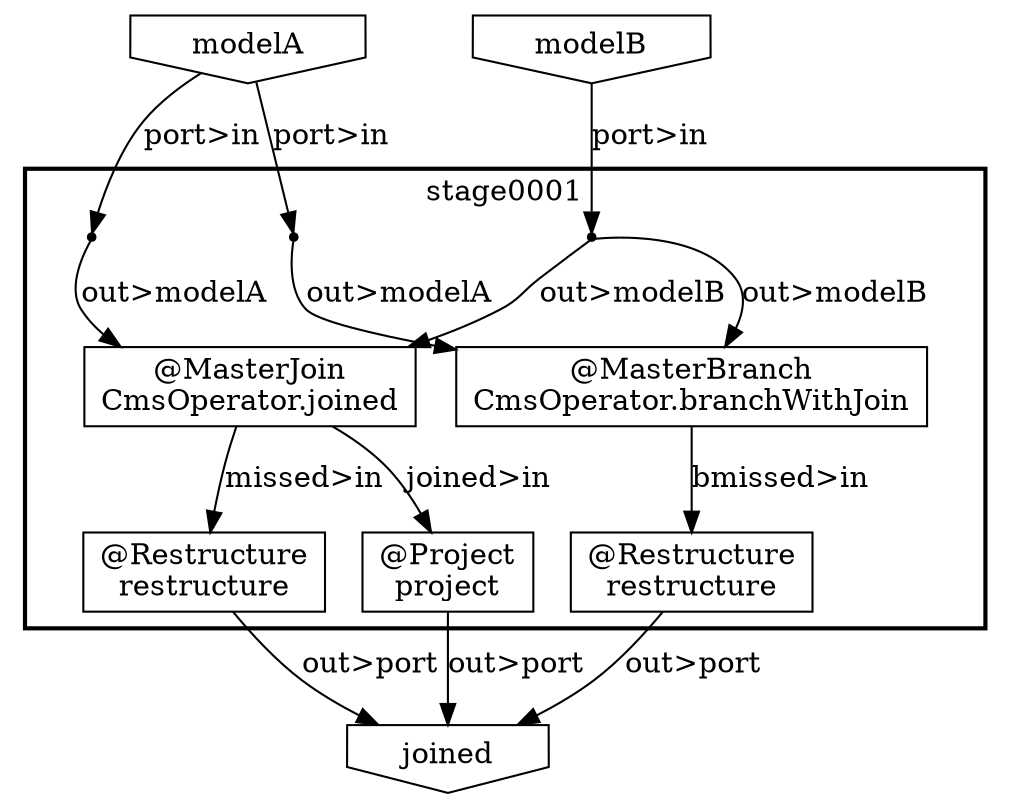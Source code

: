 digraph {
    "27ba02cb-5b51-4d1a-a595-ee9e16b21e1b" [shape=invhouse, label="modelA"];
    subgraph "cluster_91ed36f3-141a-44fc-a85e-c3eddad88cb0" {
        label = "stage0001";
        style = bold;
        "519ad95f-99cd-4a64-b356-2fa81252fb18" [shape=box, label="@MasterJoin\nCmsOperator.joined"];
        "df8c93c3-0627-4fd1-9a9f-58830ae83a8f" [shape=box, label="@Restructure\nrestructure"];
        "aa7517d1-b8d7-418d-af6d-8801ac36ea1b" [shape=box, label="@Restructure\nrestructure"];
        "cf932a6b-b39a-4863-9ac9-4c25f1d7cf8f" [shape=box, label="@Project\nproject"];
        "fd1c1591-d78b-4276-b969-7e31073d9230" [shape=box, label="@MasterBranch\nCmsOperator.branchWithJoin"];
        "d28786c9-f0dc-4f58-b304-41ffd28da140" [shape=point];
        "a2e7751c-6f95-43f6-bf42-2603b1faa724" [shape=point];
        "b900803f-71ea-492c-98b6-e98a1343d4ad" [shape=point];
    }
    "ce32c799-1279-4963-8ad3-6a40d9d8b3d9" [shape=invhouse, label="modelB"];
    "f3d41457-1b53-418f-bec8-c91aabfa7b8b" [shape=invhouse, label="joined"];
    "a2e7751c-6f95-43f6-bf42-2603b1faa724" -> "fd1c1591-d78b-4276-b969-7e31073d9230" [label="out>modelA"];
    "d28786c9-f0dc-4f58-b304-41ffd28da140" -> "519ad95f-99cd-4a64-b356-2fa81252fb18" [label="out>modelB"];
    "d28786c9-f0dc-4f58-b304-41ffd28da140" -> "fd1c1591-d78b-4276-b969-7e31073d9230" [label="out>modelB"];
    "b900803f-71ea-492c-98b6-e98a1343d4ad" -> "519ad95f-99cd-4a64-b356-2fa81252fb18" [label="out>modelA"];
    "cf932a6b-b39a-4863-9ac9-4c25f1d7cf8f" -> "f3d41457-1b53-418f-bec8-c91aabfa7b8b" [label="out>port"];
    "aa7517d1-b8d7-418d-af6d-8801ac36ea1b" -> "f3d41457-1b53-418f-bec8-c91aabfa7b8b" [label="out>port"];
    "df8c93c3-0627-4fd1-9a9f-58830ae83a8f" -> "f3d41457-1b53-418f-bec8-c91aabfa7b8b" [label="out>port"];
    "519ad95f-99cd-4a64-b356-2fa81252fb18" -> "cf932a6b-b39a-4863-9ac9-4c25f1d7cf8f" [label="joined>in"];
    "519ad95f-99cd-4a64-b356-2fa81252fb18" -> "df8c93c3-0627-4fd1-9a9f-58830ae83a8f" [label="missed>in"];
    "fd1c1591-d78b-4276-b969-7e31073d9230" -> "aa7517d1-b8d7-418d-af6d-8801ac36ea1b" [label="bmissed>in"];
    "27ba02cb-5b51-4d1a-a595-ee9e16b21e1b" -> "a2e7751c-6f95-43f6-bf42-2603b1faa724" [label="port>in"];
    "ce32c799-1279-4963-8ad3-6a40d9d8b3d9" -> "d28786c9-f0dc-4f58-b304-41ffd28da140" [label="port>in"];
    "27ba02cb-5b51-4d1a-a595-ee9e16b21e1b" -> "b900803f-71ea-492c-98b6-e98a1343d4ad" [label="port>in"];
}
